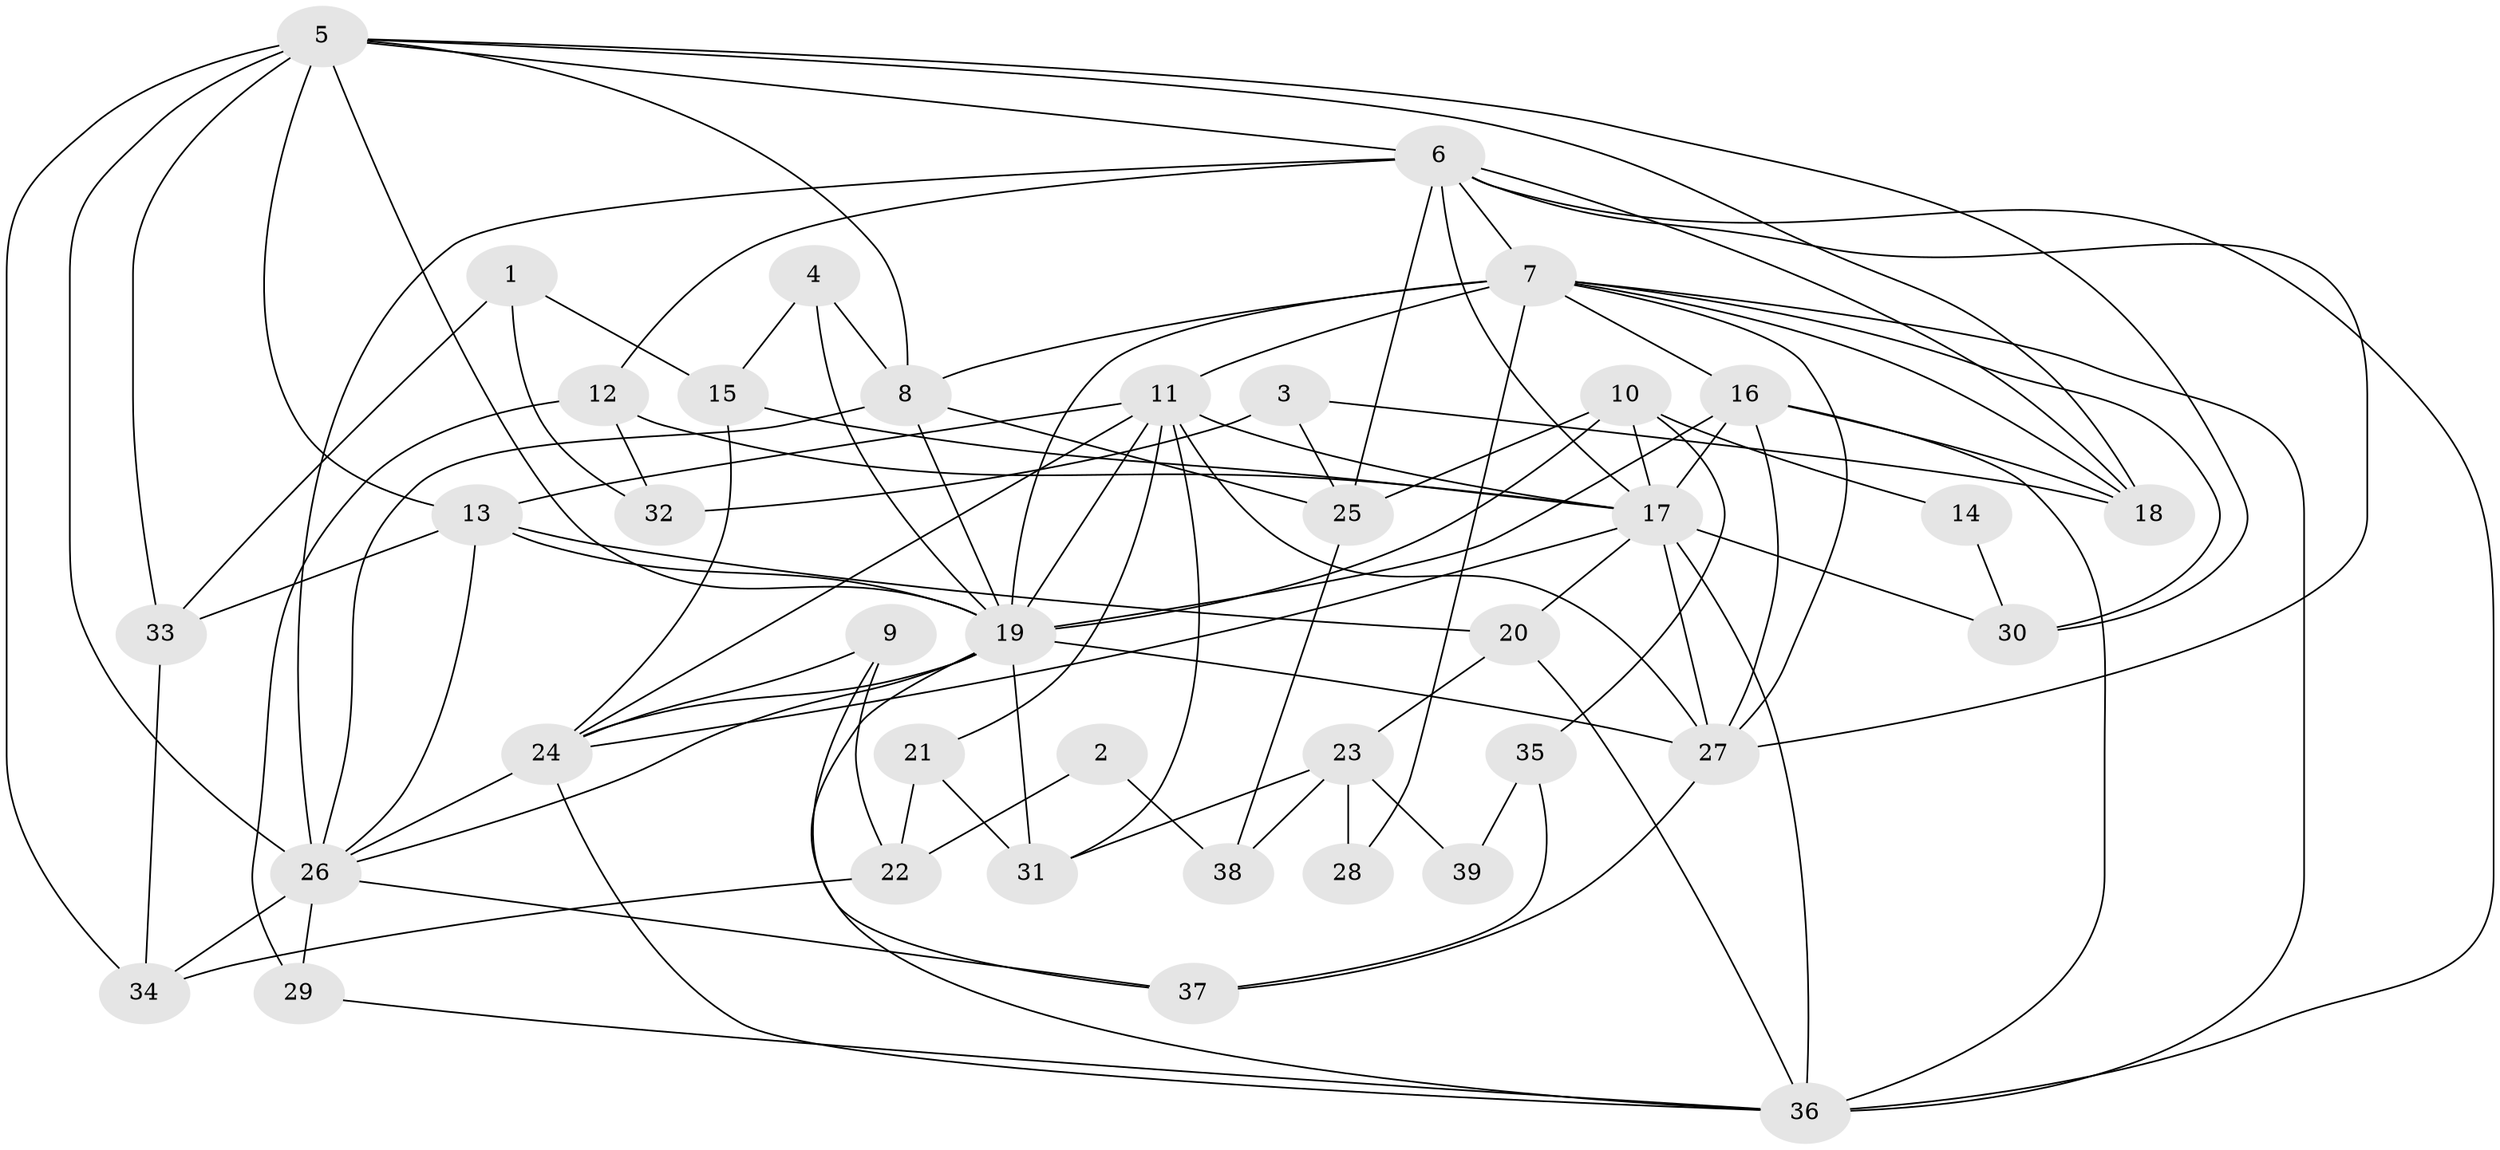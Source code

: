 // original degree distribution, {3: 0.2948717948717949, 2: 0.08974358974358974, 4: 0.32051282051282054, 6: 0.15384615384615385, 5: 0.1282051282051282, 7: 0.01282051282051282}
// Generated by graph-tools (version 1.1) at 2025/36/03/09/25 02:36:02]
// undirected, 39 vertices, 100 edges
graph export_dot {
graph [start="1"]
  node [color=gray90,style=filled];
  1;
  2;
  3;
  4;
  5;
  6;
  7;
  8;
  9;
  10;
  11;
  12;
  13;
  14;
  15;
  16;
  17;
  18;
  19;
  20;
  21;
  22;
  23;
  24;
  25;
  26;
  27;
  28;
  29;
  30;
  31;
  32;
  33;
  34;
  35;
  36;
  37;
  38;
  39;
  1 -- 15 [weight=1.0];
  1 -- 32 [weight=1.0];
  1 -- 33 [weight=1.0];
  2 -- 22 [weight=1.0];
  2 -- 38 [weight=1.0];
  3 -- 18 [weight=1.0];
  3 -- 25 [weight=1.0];
  3 -- 32 [weight=1.0];
  4 -- 8 [weight=1.0];
  4 -- 15 [weight=1.0];
  4 -- 19 [weight=1.0];
  5 -- 6 [weight=1.0];
  5 -- 8 [weight=1.0];
  5 -- 13 [weight=1.0];
  5 -- 18 [weight=1.0];
  5 -- 19 [weight=2.0];
  5 -- 26 [weight=1.0];
  5 -- 30 [weight=1.0];
  5 -- 33 [weight=1.0];
  5 -- 34 [weight=1.0];
  6 -- 7 [weight=2.0];
  6 -- 12 [weight=1.0];
  6 -- 17 [weight=1.0];
  6 -- 18 [weight=1.0];
  6 -- 25 [weight=1.0];
  6 -- 26 [weight=3.0];
  6 -- 27 [weight=2.0];
  6 -- 36 [weight=1.0];
  7 -- 8 [weight=1.0];
  7 -- 11 [weight=2.0];
  7 -- 16 [weight=1.0];
  7 -- 18 [weight=1.0];
  7 -- 19 [weight=1.0];
  7 -- 27 [weight=1.0];
  7 -- 28 [weight=1.0];
  7 -- 30 [weight=2.0];
  7 -- 36 [weight=1.0];
  8 -- 19 [weight=1.0];
  8 -- 25 [weight=1.0];
  8 -- 26 [weight=1.0];
  9 -- 22 [weight=1.0];
  9 -- 24 [weight=1.0];
  9 -- 37 [weight=1.0];
  10 -- 14 [weight=1.0];
  10 -- 17 [weight=1.0];
  10 -- 19 [weight=1.0];
  10 -- 25 [weight=1.0];
  10 -- 35 [weight=1.0];
  11 -- 13 [weight=2.0];
  11 -- 17 [weight=2.0];
  11 -- 19 [weight=1.0];
  11 -- 21 [weight=1.0];
  11 -- 24 [weight=1.0];
  11 -- 27 [weight=1.0];
  11 -- 31 [weight=1.0];
  12 -- 17 [weight=1.0];
  12 -- 29 [weight=2.0];
  12 -- 32 [weight=1.0];
  13 -- 19 [weight=1.0];
  13 -- 20 [weight=1.0];
  13 -- 26 [weight=1.0];
  13 -- 33 [weight=1.0];
  14 -- 30 [weight=1.0];
  15 -- 17 [weight=1.0];
  15 -- 24 [weight=1.0];
  16 -- 17 [weight=1.0];
  16 -- 18 [weight=1.0];
  16 -- 19 [weight=2.0];
  16 -- 27 [weight=1.0];
  16 -- 36 [weight=1.0];
  17 -- 20 [weight=1.0];
  17 -- 24 [weight=1.0];
  17 -- 27 [weight=1.0];
  17 -- 30 [weight=1.0];
  17 -- 36 [weight=2.0];
  19 -- 24 [weight=1.0];
  19 -- 26 [weight=1.0];
  19 -- 27 [weight=2.0];
  19 -- 31 [weight=1.0];
  19 -- 36 [weight=1.0];
  20 -- 23 [weight=1.0];
  20 -- 36 [weight=1.0];
  21 -- 22 [weight=1.0];
  21 -- 31 [weight=1.0];
  22 -- 34 [weight=1.0];
  23 -- 28 [weight=1.0];
  23 -- 31 [weight=1.0];
  23 -- 38 [weight=1.0];
  23 -- 39 [weight=1.0];
  24 -- 26 [weight=1.0];
  24 -- 36 [weight=1.0];
  25 -- 38 [weight=1.0];
  26 -- 29 [weight=1.0];
  26 -- 34 [weight=1.0];
  26 -- 37 [weight=1.0];
  27 -- 37 [weight=1.0];
  29 -- 36 [weight=1.0];
  33 -- 34 [weight=1.0];
  35 -- 37 [weight=1.0];
  35 -- 39 [weight=1.0];
}
